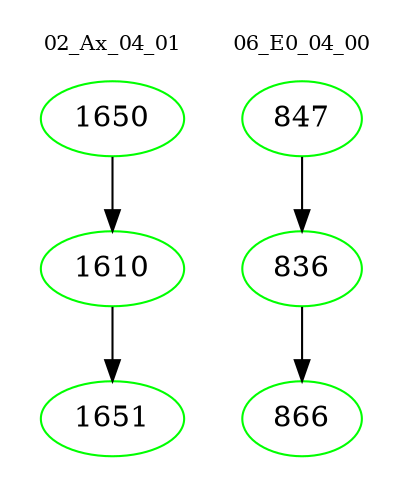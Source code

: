 digraph{
subgraph cluster_0 {
color = white
label = "02_Ax_04_01";
fontsize=10;
T0_1650 [label="1650", color="green"]
T0_1650 -> T0_1610 [color="black"]
T0_1610 [label="1610", color="green"]
T0_1610 -> T0_1651 [color="black"]
T0_1651 [label="1651", color="green"]
}
subgraph cluster_1 {
color = white
label = "06_E0_04_00";
fontsize=10;
T1_847 [label="847", color="green"]
T1_847 -> T1_836 [color="black"]
T1_836 [label="836", color="green"]
T1_836 -> T1_866 [color="black"]
T1_866 [label="866", color="green"]
}
}

